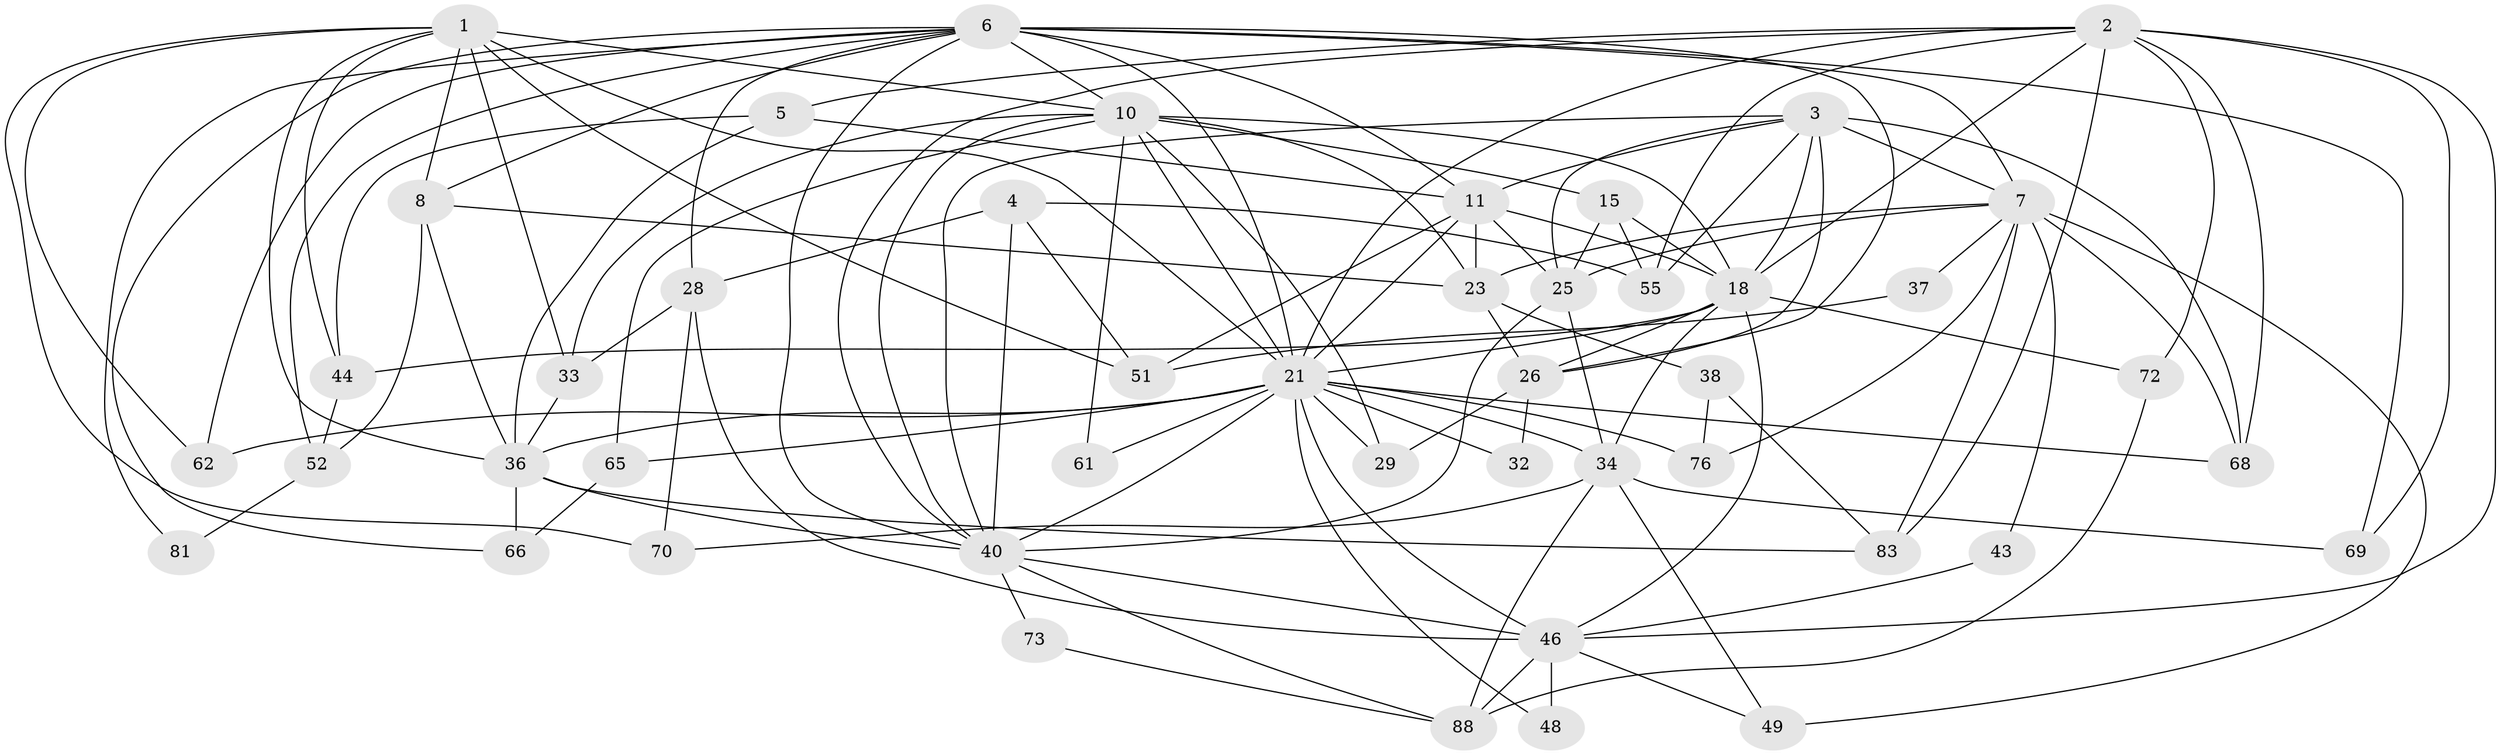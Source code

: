 // original degree distribution, {2: 0.13978494623655913, 4: 0.3118279569892473, 3: 0.26881720430107525, 5: 0.10752688172043011, 6: 0.10752688172043011, 7: 0.03225806451612903, 8: 0.03225806451612903}
// Generated by graph-tools (version 1.1) at 2025/54/03/05/25 16:54:47]
// undirected, 46 vertices, 125 edges
graph export_dot {
graph [start="1"]
  node [color=gray90,style=filled];
  1 [super="+13+9"];
  2 [super="+57+77"];
  3 [super="+14+45"];
  4;
  5 [super="+53"];
  6 [super="+17+20+27+74"];
  7 [super="+56+79"];
  8 [super="+16"];
  10 [super="+22+87"];
  11 [super="+12+39"];
  15 [super="+30"];
  18 [super="+85+75+19+78"];
  21 [super="+24+60+50"];
  23;
  25 [super="+47"];
  26 [super="+63"];
  28;
  29;
  32;
  33;
  34 [super="+35"];
  36 [super="+58"];
  37;
  38;
  40 [super="+67+90"];
  43;
  44;
  46 [super="+59+82"];
  48;
  49;
  51 [super="+64"];
  52;
  55 [super="+92"];
  61;
  62;
  65;
  66;
  68;
  69;
  70;
  72;
  73;
  76;
  81;
  83;
  88;
  1 -- 21 [weight=2];
  1 -- 8;
  1 -- 10;
  1 -- 44;
  1 -- 33;
  1 -- 36;
  1 -- 70;
  1 -- 62;
  1 -- 51;
  2 -- 69;
  2 -- 68;
  2 -- 5;
  2 -- 40;
  2 -- 72;
  2 -- 18;
  2 -- 83;
  2 -- 21 [weight=2];
  2 -- 55;
  2 -- 46 [weight=2];
  3 -- 26 [weight=2];
  3 -- 55;
  3 -- 25;
  3 -- 11;
  3 -- 40;
  3 -- 68;
  3 -- 7;
  3 -- 18;
  4 -- 28;
  4 -- 55;
  4 -- 40;
  4 -- 51;
  5 -- 11;
  5 -- 36 [weight=2];
  5 -- 44;
  6 -- 10 [weight=2];
  6 -- 8;
  6 -- 26;
  6 -- 62;
  6 -- 21;
  6 -- 11;
  6 -- 40;
  6 -- 52;
  6 -- 7;
  6 -- 66;
  6 -- 28;
  6 -- 69;
  6 -- 81;
  7 -- 49;
  7 -- 43;
  7 -- 83;
  7 -- 37;
  7 -- 23;
  7 -- 76;
  7 -- 68;
  7 -- 25;
  8 -- 23;
  8 -- 52;
  8 -- 36;
  10 -- 23 [weight=2];
  10 -- 65;
  10 -- 33;
  10 -- 15;
  10 -- 18;
  10 -- 29;
  10 -- 61;
  10 -- 21;
  10 -- 40;
  11 -- 51;
  11 -- 23;
  11 -- 21;
  11 -- 18;
  11 -- 25;
  15 -- 55;
  15 -- 25;
  15 -- 18;
  18 -- 44;
  18 -- 34;
  18 -- 46;
  18 -- 26;
  18 -- 72;
  18 -- 21;
  21 -- 32;
  21 -- 76 [weight=2];
  21 -- 29;
  21 -- 61;
  21 -- 34;
  21 -- 48;
  21 -- 40;
  21 -- 62;
  21 -- 46 [weight=2];
  21 -- 65;
  21 -- 68;
  21 -- 36;
  23 -- 38;
  23 -- 26;
  25 -- 34;
  25 -- 40;
  26 -- 32;
  26 -- 29;
  28 -- 33;
  28 -- 70;
  28 -- 46;
  33 -- 36;
  34 -- 70;
  34 -- 49;
  34 -- 69;
  34 -- 88;
  36 -- 83;
  36 -- 66;
  36 -- 40;
  37 -- 51;
  38 -- 76;
  38 -- 83;
  40 -- 73;
  40 -- 88;
  40 -- 46;
  43 -- 46;
  44 -- 52;
  46 -- 88;
  46 -- 48;
  46 -- 49;
  52 -- 81;
  65 -- 66;
  72 -- 88;
  73 -- 88;
}
